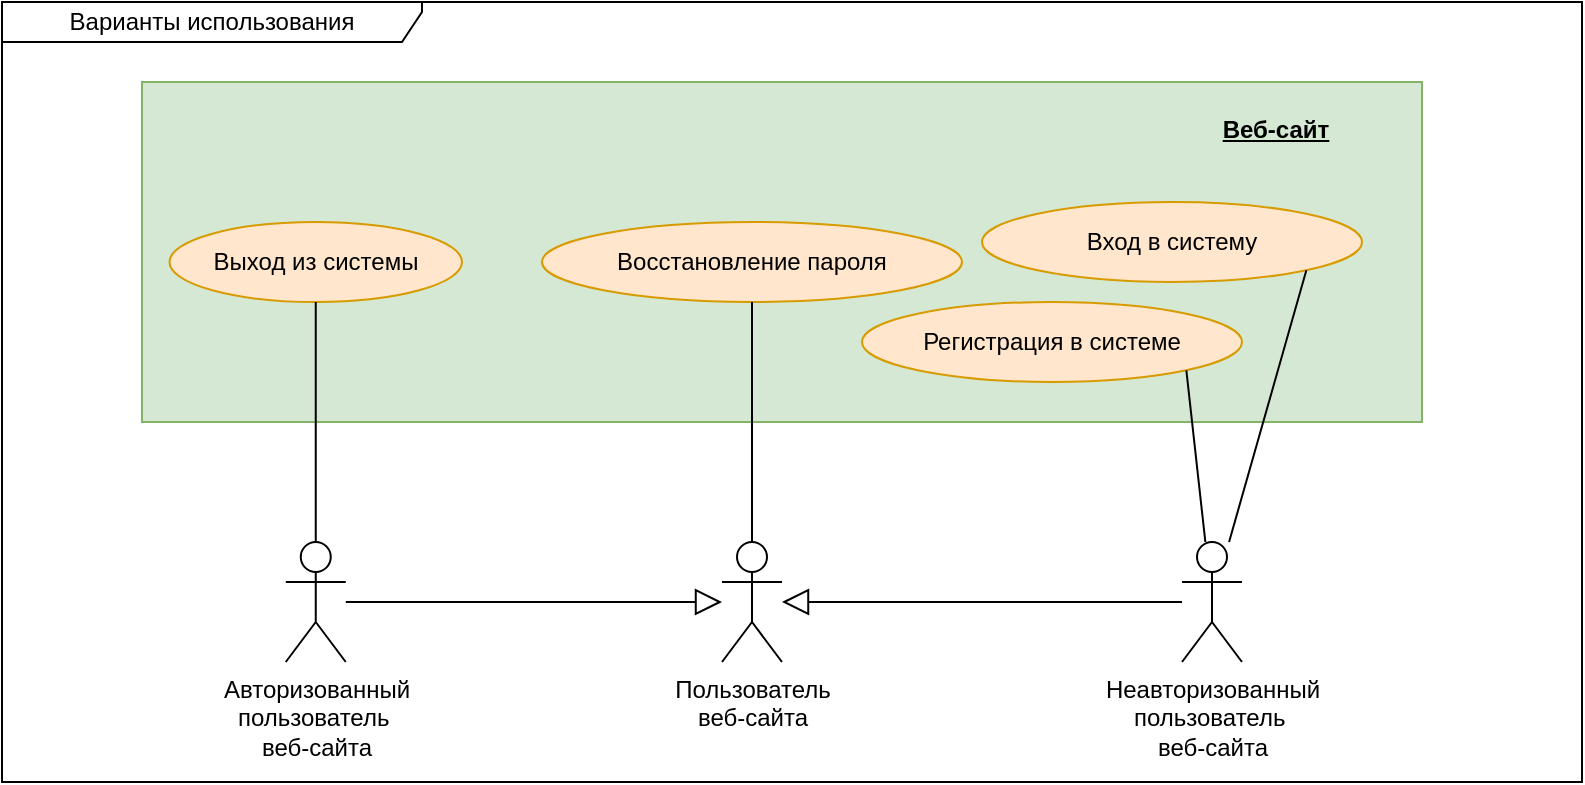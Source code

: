 <mxfile version="23.1.2" type="device">
  <diagram name="Страница — 1" id="0Fe31fzupErIYnQnvtf8">
    <mxGraphModel dx="1451" dy="826" grid="1" gridSize="10" guides="1" tooltips="1" connect="1" arrows="1" fold="1" page="1" pageScale="1" pageWidth="1169" pageHeight="827" math="0" shadow="0">
      <root>
        <mxCell id="0" />
        <mxCell id="1" parent="0" />
        <mxCell id="GLMFBdCi1oCmCL03dTun-25" value="" style="html=1;dropTarget=0;whiteSpace=wrap;fillColor=#d5e8d4;strokeColor=#82b366;" parent="1" vertex="1">
          <mxGeometry x="320" y="390" width="640" height="170" as="geometry" />
        </mxCell>
        <mxCell id="GLMFBdCi1oCmCL03dTun-1" value="&lt;div&gt;Авторизованный&lt;/div&gt;&lt;div&gt;пользователь&amp;nbsp;&lt;/div&gt;веб-сайта" style="shape=umlActor;verticalLabelPosition=bottom;verticalAlign=top;html=1;outlineConnect=0;" parent="1" vertex="1">
          <mxGeometry x="391.88" y="620" width="30" height="60" as="geometry" />
        </mxCell>
        <mxCell id="GLMFBdCi1oCmCL03dTun-23" value="Варианты использования" style="shape=umlFrame;whiteSpace=wrap;html=1;pointerEvents=0;width=210;height=20;" parent="1" vertex="1">
          <mxGeometry x="250" y="350" width="790" height="390" as="geometry" />
        </mxCell>
        <mxCell id="GLMFBdCi1oCmCL03dTun-48" value="&lt;u&gt;&lt;b&gt;Веб-сайт&lt;br&gt;&lt;/b&gt;&lt;/u&gt;" style="text;html=1;strokeColor=none;fillColor=none;align=center;verticalAlign=middle;whiteSpace=wrap;rounded=0;" parent="1" vertex="1">
          <mxGeometry x="832.5" y="399" width="107.5" height="30" as="geometry" />
        </mxCell>
        <mxCell id="irt0PZdEbjW146X8YQon-3" value="Восстановление пароля" style="ellipse;whiteSpace=wrap;html=1;fillColor=#ffe6cc;strokeColor=#d79b00;" parent="1" vertex="1">
          <mxGeometry x="520" y="460" width="210" height="40" as="geometry" />
        </mxCell>
        <mxCell id="irt0PZdEbjW146X8YQon-6" value="" style="endArrow=none;html=1;rounded=0;entryX=0.5;entryY=1;entryDx=0;entryDy=0;" parent="1" source="irt0PZdEbjW146X8YQon-10" target="irt0PZdEbjW146X8YQon-3" edge="1">
          <mxGeometry width="50" height="50" relative="1" as="geometry">
            <mxPoint x="293" y="222" as="sourcePoint" />
            <mxPoint x="340" y="265" as="targetPoint" />
          </mxGeometry>
        </mxCell>
        <mxCell id="irt0PZdEbjW146X8YQon-10" value="Пользователь&lt;br style=&quot;border-color: var(--border-color);&quot;&gt;веб-сайта" style="shape=umlActor;verticalLabelPosition=bottom;verticalAlign=top;html=1;outlineConnect=0;" parent="1" vertex="1">
          <mxGeometry x="610" y="620" width="30" height="60" as="geometry" />
        </mxCell>
        <mxCell id="irt0PZdEbjW146X8YQon-15" value="" style="endArrow=block;endSize=11;endFill=0;html=1;rounded=0;" parent="1" source="GLMFBdCi1oCmCL03dTun-1" target="irt0PZdEbjW146X8YQon-10" edge="1">
          <mxGeometry width="160" relative="1" as="geometry">
            <mxPoint x="333" y="629" as="sourcePoint" />
            <mxPoint x="358" y="593" as="targetPoint" />
            <Array as="points" />
          </mxGeometry>
        </mxCell>
        <mxCell id="HrgQDwjkppDf7GSTo6zU-1" value="&lt;div style=&quot;border-color: var(--border-color);&quot;&gt;Неавторизованный&lt;/div&gt;&lt;div style=&quot;border-color: var(--border-color);&quot;&gt;пользователь&amp;nbsp;&lt;/div&gt;веб-сайта" style="shape=umlActor;verticalLabelPosition=bottom;verticalAlign=top;html=1;outlineConnect=0;" parent="1" vertex="1">
          <mxGeometry x="840" y="620" width="30" height="60" as="geometry" />
        </mxCell>
        <mxCell id="HrgQDwjkppDf7GSTo6zU-2" value="" style="endArrow=block;endSize=11;endFill=0;html=1;rounded=0;" parent="1" source="HrgQDwjkppDf7GSTo6zU-1" target="irt0PZdEbjW146X8YQon-10" edge="1">
          <mxGeometry width="160" relative="1" as="geometry">
            <mxPoint x="245" y="410" as="sourcePoint" />
            <mxPoint x="730" y="660" as="targetPoint" />
            <Array as="points" />
          </mxGeometry>
        </mxCell>
        <mxCell id="HrgQDwjkppDf7GSTo6zU-4" value="Регистрация в системе" style="ellipse;whiteSpace=wrap;html=1;fillColor=#ffe6cc;strokeColor=#d79b00;" parent="1" vertex="1">
          <mxGeometry x="680" y="500" width="190" height="40" as="geometry" />
        </mxCell>
        <mxCell id="HrgQDwjkppDf7GSTo6zU-5" value="" style="endArrow=none;html=1;rounded=0;entryX=1;entryY=1;entryDx=0;entryDy=0;" parent="1" source="HrgQDwjkppDf7GSTo6zU-1" target="HrgQDwjkppDf7GSTo6zU-4" edge="1">
          <mxGeometry width="50" height="50" relative="1" as="geometry">
            <mxPoint x="745" y="630" as="sourcePoint" />
            <mxPoint x="745" y="505" as="targetPoint" />
          </mxGeometry>
        </mxCell>
        <mxCell id="72SXcvp0IRsBHyvKBmVa-1" value="Вход в систему" style="ellipse;whiteSpace=wrap;html=1;fillColor=#ffe6cc;strokeColor=#d79b00;" parent="1" vertex="1">
          <mxGeometry x="740" y="450" width="190" height="40" as="geometry" />
        </mxCell>
        <mxCell id="72SXcvp0IRsBHyvKBmVa-2" value="" style="endArrow=none;html=1;rounded=0;entryX=1;entryY=1;entryDx=0;entryDy=0;" parent="1" source="HrgQDwjkppDf7GSTo6zU-1" target="72SXcvp0IRsBHyvKBmVa-1" edge="1">
          <mxGeometry width="50" height="50" relative="1" as="geometry">
            <mxPoint x="745" y="630" as="sourcePoint" />
            <mxPoint x="744" y="490" as="targetPoint" />
          </mxGeometry>
        </mxCell>
        <mxCell id="pD_4fEc41mu84IMxWd5d-1" value="Выход из системы" style="ellipse;whiteSpace=wrap;html=1;fillColor=#ffe6cc;strokeColor=#d79b00;" parent="1" vertex="1">
          <mxGeometry x="333.75" y="460" width="146.25" height="40" as="geometry" />
        </mxCell>
        <mxCell id="pD_4fEc41mu84IMxWd5d-2" value="" style="endArrow=none;html=1;rounded=0;entryX=0.5;entryY=1;entryDx=0;entryDy=0;" parent="1" source="GLMFBdCi1oCmCL03dTun-1" target="pD_4fEc41mu84IMxWd5d-1" edge="1">
          <mxGeometry width="50" height="50" relative="1" as="geometry">
            <mxPoint x="939" y="630" as="sourcePoint" />
            <mxPoint x="960" y="490" as="targetPoint" />
          </mxGeometry>
        </mxCell>
      </root>
    </mxGraphModel>
  </diagram>
</mxfile>
